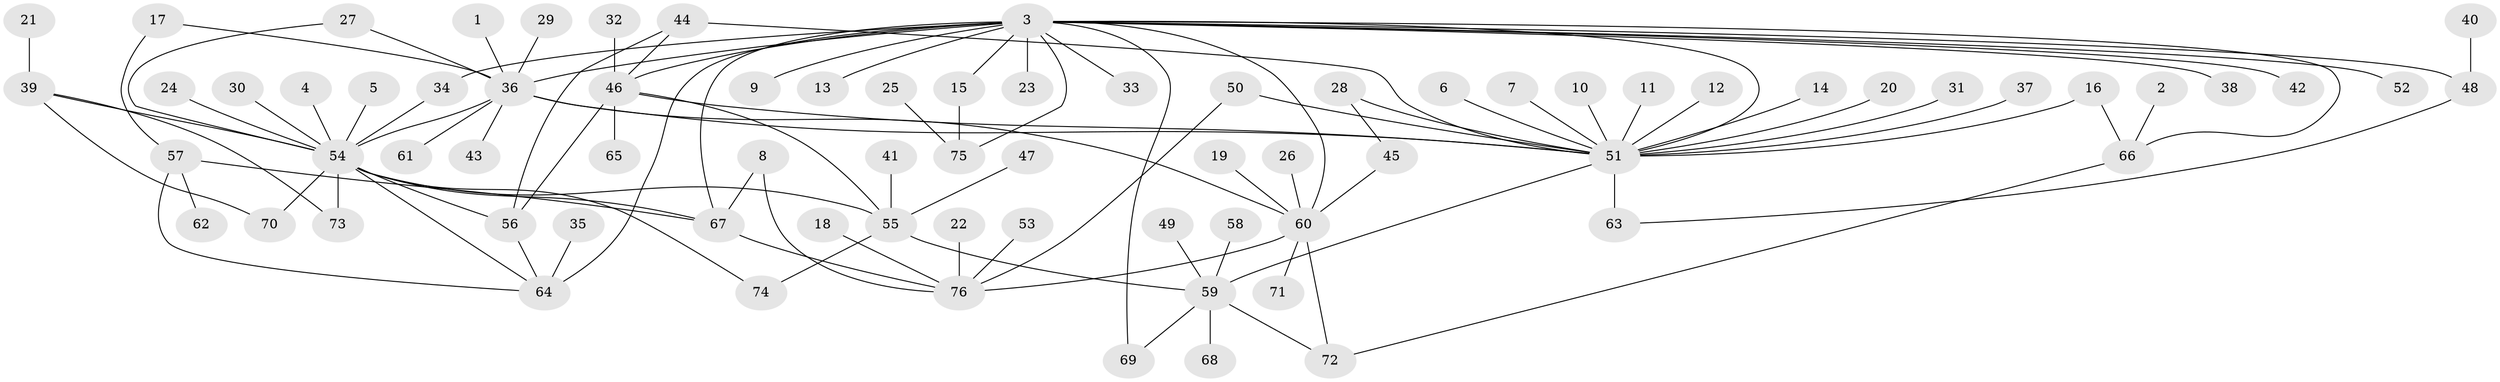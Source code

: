 // original degree distribution, {7: 0.013513513513513514, 14: 0.006756756756756757, 10: 0.006756756756756757, 11: 0.006756756756756757, 4: 0.06756756756756757, 20: 0.013513513513513514, 2: 0.23648648648648649, 1: 0.4797297297297297, 5: 0.033783783783783786, 3: 0.11486486486486487, 6: 0.013513513513513514, 8: 0.006756756756756757}
// Generated by graph-tools (version 1.1) at 2025/26/03/09/25 03:26:00]
// undirected, 76 vertices, 103 edges
graph export_dot {
graph [start="1"]
  node [color=gray90,style=filled];
  1;
  2;
  3;
  4;
  5;
  6;
  7;
  8;
  9;
  10;
  11;
  12;
  13;
  14;
  15;
  16;
  17;
  18;
  19;
  20;
  21;
  22;
  23;
  24;
  25;
  26;
  27;
  28;
  29;
  30;
  31;
  32;
  33;
  34;
  35;
  36;
  37;
  38;
  39;
  40;
  41;
  42;
  43;
  44;
  45;
  46;
  47;
  48;
  49;
  50;
  51;
  52;
  53;
  54;
  55;
  56;
  57;
  58;
  59;
  60;
  61;
  62;
  63;
  64;
  65;
  66;
  67;
  68;
  69;
  70;
  71;
  72;
  73;
  74;
  75;
  76;
  1 -- 36 [weight=2.0];
  2 -- 66 [weight=1.0];
  3 -- 9 [weight=1.0];
  3 -- 13 [weight=1.0];
  3 -- 15 [weight=1.0];
  3 -- 23 [weight=1.0];
  3 -- 33 [weight=1.0];
  3 -- 34 [weight=1.0];
  3 -- 36 [weight=2.0];
  3 -- 38 [weight=1.0];
  3 -- 42 [weight=1.0];
  3 -- 46 [weight=1.0];
  3 -- 48 [weight=1.0];
  3 -- 51 [weight=1.0];
  3 -- 52 [weight=1.0];
  3 -- 60 [weight=1.0];
  3 -- 64 [weight=2.0];
  3 -- 66 [weight=1.0];
  3 -- 67 [weight=1.0];
  3 -- 69 [weight=1.0];
  3 -- 75 [weight=1.0];
  4 -- 54 [weight=1.0];
  5 -- 54 [weight=1.0];
  6 -- 51 [weight=1.0];
  7 -- 51 [weight=1.0];
  8 -- 67 [weight=1.0];
  8 -- 76 [weight=1.0];
  10 -- 51 [weight=1.0];
  11 -- 51 [weight=1.0];
  12 -- 51 [weight=1.0];
  14 -- 51 [weight=1.0];
  15 -- 75 [weight=1.0];
  16 -- 51 [weight=1.0];
  16 -- 66 [weight=1.0];
  17 -- 36 [weight=1.0];
  17 -- 57 [weight=1.0];
  18 -- 76 [weight=1.0];
  19 -- 60 [weight=1.0];
  20 -- 51 [weight=1.0];
  21 -- 39 [weight=1.0];
  22 -- 76 [weight=1.0];
  24 -- 54 [weight=1.0];
  25 -- 75 [weight=1.0];
  26 -- 60 [weight=1.0];
  27 -- 36 [weight=1.0];
  27 -- 54 [weight=1.0];
  28 -- 45 [weight=1.0];
  28 -- 51 [weight=1.0];
  29 -- 36 [weight=1.0];
  30 -- 54 [weight=1.0];
  31 -- 51 [weight=1.0];
  32 -- 46 [weight=1.0];
  34 -- 54 [weight=1.0];
  35 -- 64 [weight=1.0];
  36 -- 43 [weight=1.0];
  36 -- 51 [weight=1.0];
  36 -- 54 [weight=1.0];
  36 -- 60 [weight=1.0];
  36 -- 61 [weight=1.0];
  37 -- 51 [weight=1.0];
  39 -- 54 [weight=1.0];
  39 -- 70 [weight=1.0];
  39 -- 73 [weight=1.0];
  40 -- 48 [weight=1.0];
  41 -- 55 [weight=1.0];
  44 -- 46 [weight=1.0];
  44 -- 51 [weight=1.0];
  44 -- 56 [weight=1.0];
  45 -- 60 [weight=1.0];
  46 -- 51 [weight=1.0];
  46 -- 55 [weight=1.0];
  46 -- 56 [weight=1.0];
  46 -- 65 [weight=1.0];
  47 -- 55 [weight=1.0];
  48 -- 63 [weight=1.0];
  49 -- 59 [weight=1.0];
  50 -- 51 [weight=1.0];
  50 -- 76 [weight=1.0];
  51 -- 59 [weight=1.0];
  51 -- 63 [weight=2.0];
  53 -- 76 [weight=1.0];
  54 -- 55 [weight=1.0];
  54 -- 56 [weight=1.0];
  54 -- 64 [weight=1.0];
  54 -- 67 [weight=1.0];
  54 -- 70 [weight=1.0];
  54 -- 73 [weight=2.0];
  54 -- 74 [weight=1.0];
  55 -- 59 [weight=1.0];
  55 -- 74 [weight=1.0];
  56 -- 64 [weight=1.0];
  57 -- 62 [weight=1.0];
  57 -- 64 [weight=1.0];
  57 -- 67 [weight=1.0];
  58 -- 59 [weight=1.0];
  59 -- 68 [weight=1.0];
  59 -- 69 [weight=1.0];
  59 -- 72 [weight=1.0];
  60 -- 71 [weight=1.0];
  60 -- 72 [weight=1.0];
  60 -- 76 [weight=1.0];
  66 -- 72 [weight=1.0];
  67 -- 76 [weight=1.0];
}

